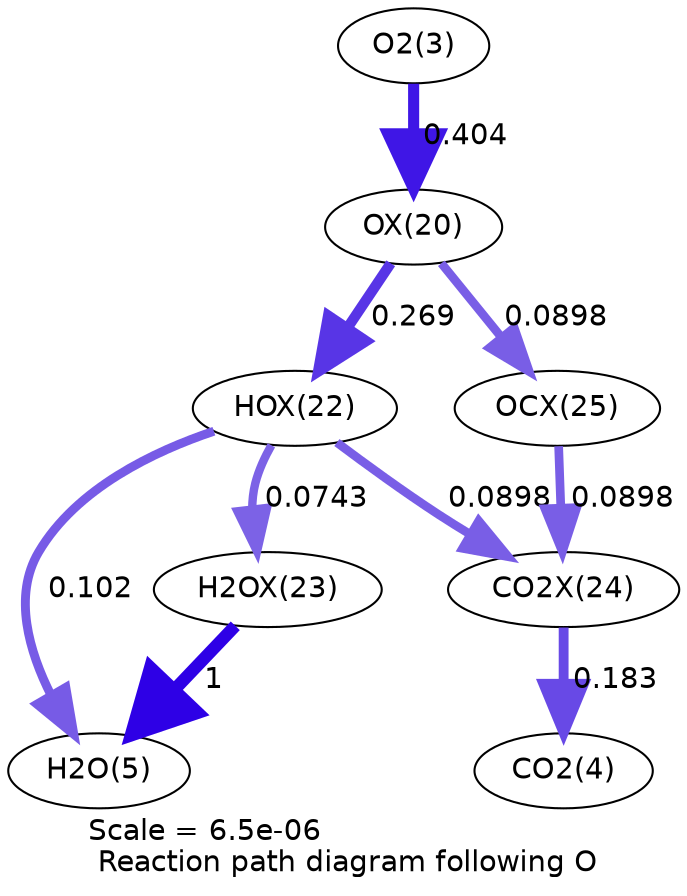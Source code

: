 digraph reaction_paths {
center=1;
s5 -> s31[fontname="Helvetica", penwidth=5.32, arrowsize=2.66, color="0.7, 0.904, 0.9"
, label=" 0.404"];
s31 -> s33[fontname="Helvetica", penwidth=5.01, arrowsize=2.5, color="0.7, 0.769, 0.9"
, label=" 0.269"];
s31 -> s36[fontname="Helvetica", penwidth=4.18, arrowsize=2.09, color="0.7, 0.59, 0.9"
, label=" 0.0898"];
s33 -> s7[fontname="Helvetica", penwidth=4.28, arrowsize=2.14, color="0.7, 0.602, 0.9"
, label=" 0.102"];
s33 -> s34[fontname="Helvetica", penwidth=4.04, arrowsize=2.02, color="0.7, 0.574, 0.9"
, label=" 0.0743"];
s33 -> s35[fontname="Helvetica", penwidth=4.18, arrowsize=2.09, color="0.7, 0.59, 0.9"
, label=" 0.0898"];
s34 -> s7[fontname="Helvetica", penwidth=6, arrowsize=3, color="0.7, 1.5, 0.9"
, label=" 1"];
s36 -> s35[fontname="Helvetica", penwidth=4.18, arrowsize=2.09, color="0.7, 0.59, 0.9"
, label=" 0.0898"];
s35 -> s6[fontname="Helvetica", penwidth=4.72, arrowsize=2.36, color="0.7, 0.683, 0.9"
, label=" 0.183"];
s5 [ fontname="Helvetica", label="O2(3)"];
s6 [ fontname="Helvetica", label="CO2(4)"];
s7 [ fontname="Helvetica", label="H2O(5)"];
s31 [ fontname="Helvetica", label="OX(20)"];
s33 [ fontname="Helvetica", label="HOX(22)"];
s34 [ fontname="Helvetica", label="H2OX(23)"];
s35 [ fontname="Helvetica", label="CO2X(24)"];
s36 [ fontname="Helvetica", label="OCX(25)"];
 label = "Scale = 6.5e-06\l Reaction path diagram following O";
 fontname = "Helvetica";
}
